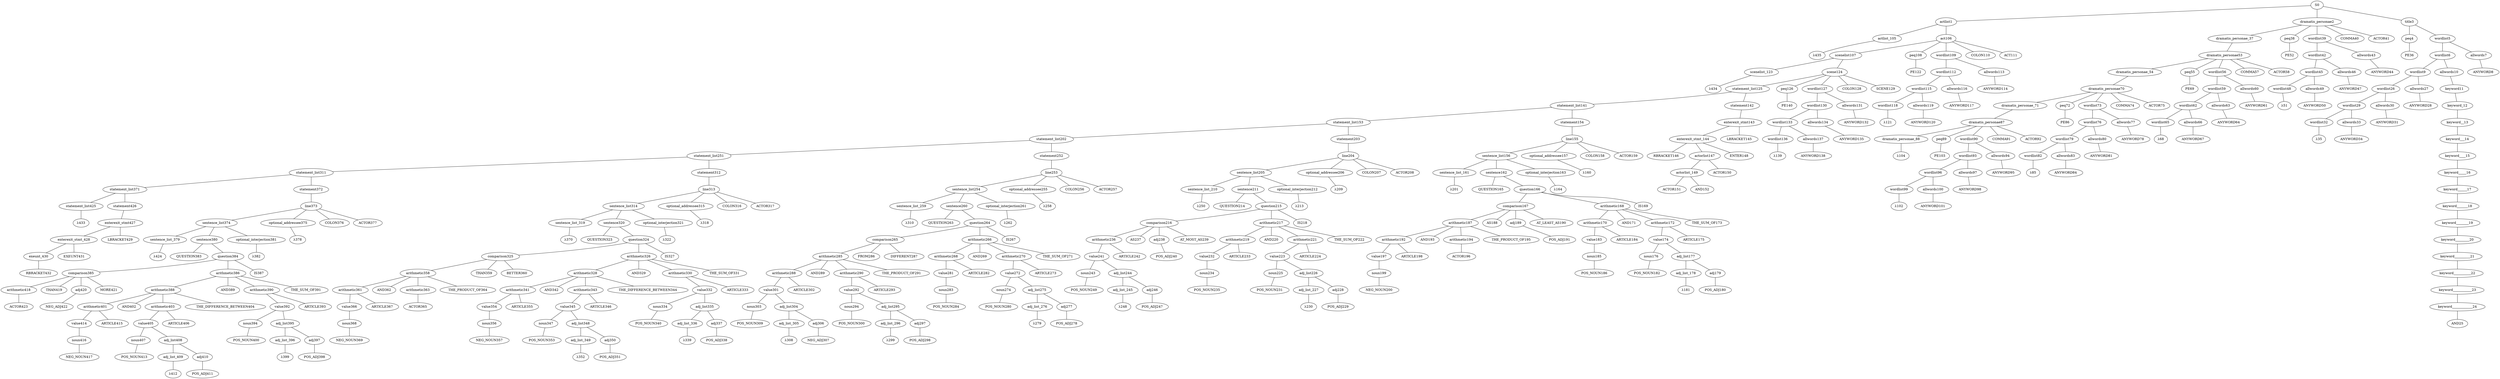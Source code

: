 strict graph {
	S0 -- actlist1
	S0 -- dramatis_personae2
	S0 -- title3

	title3 -- peq4
	title3 -- wordlist5

	wordlist5 -- wordlist6
	wordlist5 -- allwords7

	allwords7 -- ANYWORD8


	wordlist6 -- wordlist9
	wordlist6 -- allwords10

	allwords10 -- keyword11

	keyword11 -- keyword_12

	keyword_12 -- keyword__13

	keyword__13 -- keyword___14

	keyword___14 -- keyword____15

	keyword____15 -- keyword_____16

	keyword_____16 -- keyword______17

	keyword______17 -- keyword_______18

	keyword_______18 -- keyword________19

	keyword________19 -- keyword_________20

	keyword_________20 -- keyword__________21

	keyword__________21 -- keyword___________22

	keyword___________22 -- keyword____________23

	keyword____________23 -- keyword_____________24

	keyword_____________24 -- AND25


	wordlist9 -- wordlist26
	wordlist9 -- allwords27

	allwords27 -- ANYWORD28


	wordlist26 -- wordlist29
	wordlist26 -- allwords30

	allwords30 -- ANYWORD31


	wordlist29 -- wordlist32
	wordlist29 -- allwords33

	allwords33 -- ANYWORD34


	wordlist32 -- λ35

	peq4 -- PE36


	dramatis_personae2 -- dramatis_personae_37
	dramatis_personae2 -- peq38
	dramatis_personae2 -- wordlist39
	dramatis_personae2 -- COMMA40
	dramatis_personae2 -- ACTOR41



	wordlist39 -- wordlist42
	wordlist39 -- allwords43

	allwords43 -- ANYWORD44


	wordlist42 -- wordlist45
	wordlist42 -- allwords46

	allwords46 -- ANYWORD47


	wordlist45 -- wordlist48
	wordlist45 -- allwords49

	allwords49 -- ANYWORD50


	wordlist48 -- λ51

	peq38 -- PE52


	dramatis_personae_37 -- dramatis_personae53

	dramatis_personae53 -- dramatis_personae_54
	dramatis_personae53 -- peq55
	dramatis_personae53 -- wordlist56
	dramatis_personae53 -- COMMA57
	dramatis_personae53 -- ACTOR58



	wordlist56 -- wordlist59
	wordlist56 -- allwords60

	allwords60 -- ANYWORD61


	wordlist59 -- wordlist62
	wordlist59 -- allwords63

	allwords63 -- ANYWORD64


	wordlist62 -- wordlist65
	wordlist62 -- allwords66

	allwords66 -- ANYWORD67


	wordlist65 -- λ68

	peq55 -- PE69


	dramatis_personae_54 -- dramatis_personae70

	dramatis_personae70 -- dramatis_personae_71
	dramatis_personae70 -- peq72
	dramatis_personae70 -- wordlist73
	dramatis_personae70 -- COMMA74
	dramatis_personae70 -- ACTOR75



	wordlist73 -- wordlist76
	wordlist73 -- allwords77

	allwords77 -- ANYWORD78


	wordlist76 -- wordlist79
	wordlist76 -- allwords80

	allwords80 -- ANYWORD81


	wordlist79 -- wordlist82
	wordlist79 -- allwords83

	allwords83 -- ANYWORD84


	wordlist82 -- λ85

	peq72 -- PE86


	dramatis_personae_71 -- dramatis_personae87

	dramatis_personae87 -- dramatis_personae_88
	dramatis_personae87 -- peq89
	dramatis_personae87 -- wordlist90
	dramatis_personae87 -- COMMA91
	dramatis_personae87 -- ACTOR92



	wordlist90 -- wordlist93
	wordlist90 -- allwords94

	allwords94 -- ANYWORD95


	wordlist93 -- wordlist96
	wordlist93 -- allwords97

	allwords97 -- ANYWORD98


	wordlist96 -- wordlist99
	wordlist96 -- allwords100

	allwords100 -- ANYWORD101


	wordlist99 -- λ102

	peq89 -- PE103


	dramatis_personae_88 -- λ104

	actlist1 -- actlist_105
	actlist1 -- act106

	act106 -- scenelist107
	act106 -- peq108
	act106 -- wordlist109
	act106 -- COLON110
	act106 -- ACT111



	wordlist109 -- wordlist112
	wordlist109 -- allwords113

	allwords113 -- ANYWORD114


	wordlist112 -- wordlist115
	wordlist112 -- allwords116

	allwords116 -- ANYWORD117


	wordlist115 -- wordlist118
	wordlist115 -- allwords119

	allwords119 -- ANYWORD120


	wordlist118 -- λ121

	peq108 -- PE122


	scenelist107 -- scenelist_123
	scenelist107 -- scene124

	scene124 -- statement_list125
	scene124 -- peq126
	scene124 -- wordlist127
	scene124 -- COLON128
	scene124 -- SCENE129



	wordlist127 -- wordlist130
	wordlist127 -- allwords131

	allwords131 -- ANYWORD132


	wordlist130 -- wordlist133
	wordlist130 -- allwords134

	allwords134 -- ANYWORD135


	wordlist133 -- wordlist136
	wordlist133 -- allwords137

	allwords137 -- ANYWORD138


	wordlist136 -- λ139

	peq126 -- PE140


	statement_list125 -- statement_list141
	statement_list125 -- statement142

	statement142 -- enterexit_stmt143

	enterexit_stmt143 -- enterexit_stmt_144
	enterexit_stmt143 -- LBRACKET145


	enterexit_stmt_144 -- RBRACKET146
	enterexit_stmt_144 -- actorlist147
	enterexit_stmt_144 -- ENTER148


	actorlist147 -- actorlist_149
	actorlist147 -- ACTOR150


	actorlist_149 -- ACTOR151
	actorlist_149 -- AND152




	statement_list141 -- statement_list153
	statement_list141 -- statement154

	statement154 -- line155

	line155 -- sentence_list156
	line155 -- optional_addressee157
	line155 -- COLON158
	line155 -- ACTOR159



	optional_addressee157 -- λ160

	sentence_list156 -- sentence_list_161
	sentence_list156 -- sentence162
	sentence_list156 -- optional_interjection163

	optional_interjection163 -- λ164

	sentence162 -- QUESTION165
	sentence162 -- question166

	question166 -- comparison167
	question166 -- arithmetic168
	question166 -- IS169


	arithmetic168 -- arithmetic170
	arithmetic168 -- AND171
	arithmetic168 -- arithmetic172
	arithmetic168 -- THE_SUM_OF173


	arithmetic172 -- value174
	arithmetic172 -- ARTICLE175


	value174 -- noun176
	value174 -- adj_list177

	adj_list177 -- adj_list_178
	adj_list177 -- adj179

	adj179 -- POS_ADJ180


	adj_list_178 -- λ181

	noun176 -- POS_NOUN182



	arithmetic170 -- value183
	arithmetic170 -- ARTICLE184


	value183 -- noun185

	noun185 -- POS_NOUN186


	comparison167 -- arithmetic187
	comparison167 -- AS188
	comparison167 -- adj189
	comparison167 -- AT_LEAST_AS190


	adj189 -- POS_ADJ191



	arithmetic187 -- arithmetic192
	arithmetic187 -- AND193
	arithmetic187 -- arithmetic194
	arithmetic187 -- THE_PRODUCT_OF195


	arithmetic194 -- ACTOR196



	arithmetic192 -- value197
	arithmetic192 -- ARTICLE198


	value197 -- noun199

	noun199 -- NEG_NOUN200



	sentence_list_161 -- λ201

	statement_list153 -- statement_list202
	statement_list153 -- statement203

	statement203 -- line204

	line204 -- sentence_list205
	line204 -- optional_addressee206
	line204 -- COLON207
	line204 -- ACTOR208



	optional_addressee206 -- λ209

	sentence_list205 -- sentence_list_210
	sentence_list205 -- sentence211
	sentence_list205 -- optional_interjection212

	optional_interjection212 -- λ213

	sentence211 -- QUESTION214
	sentence211 -- question215

	question215 -- comparison216
	question215 -- arithmetic217
	question215 -- IS218


	arithmetic217 -- arithmetic219
	arithmetic217 -- AND220
	arithmetic217 -- arithmetic221
	arithmetic217 -- THE_SUM_OF222


	arithmetic221 -- value223
	arithmetic221 -- ARTICLE224


	value223 -- noun225
	value223 -- adj_list226

	adj_list226 -- adj_list_227
	adj_list226 -- adj228

	adj228 -- POS_ADJ229


	adj_list_227 -- λ230

	noun225 -- POS_NOUN231



	arithmetic219 -- value232
	arithmetic219 -- ARTICLE233


	value232 -- noun234

	noun234 -- POS_NOUN235


	comparison216 -- arithmetic236
	comparison216 -- AS237
	comparison216 -- adj238
	comparison216 -- AT_MOST_AS239


	adj238 -- POS_ADJ240



	arithmetic236 -- value241
	arithmetic236 -- ARTICLE242


	value241 -- noun243
	value241 -- adj_list244

	adj_list244 -- adj_list_245
	adj_list244 -- adj246

	adj246 -- POS_ADJ247


	adj_list_245 -- λ248

	noun243 -- POS_NOUN249



	sentence_list_210 -- λ250

	statement_list202 -- statement_list251
	statement_list202 -- statement252

	statement252 -- line253

	line253 -- sentence_list254
	line253 -- optional_addressee255
	line253 -- COLON256
	line253 -- ACTOR257



	optional_addressee255 -- λ258

	sentence_list254 -- sentence_list_259
	sentence_list254 -- sentence260
	sentence_list254 -- optional_interjection261

	optional_interjection261 -- λ262

	sentence260 -- QUESTION263
	sentence260 -- question264

	question264 -- comparison265
	question264 -- arithmetic266
	question264 -- IS267


	arithmetic266 -- arithmetic268
	arithmetic266 -- AND269
	arithmetic266 -- arithmetic270
	arithmetic266 -- THE_SUM_OF271


	arithmetic270 -- value272
	arithmetic270 -- ARTICLE273


	value272 -- noun274
	value272 -- adj_list275

	adj_list275 -- adj_list_276
	adj_list275 -- adj277

	adj277 -- POS_ADJ278


	adj_list_276 -- λ279

	noun274 -- POS_NOUN280



	arithmetic268 -- value281
	arithmetic268 -- ARTICLE282


	value281 -- noun283

	noun283 -- POS_NOUN284


	comparison265 -- arithmetic285
	comparison265 -- FROM286
	comparison265 -- DIFFERENT287



	arithmetic285 -- arithmetic288
	arithmetic285 -- AND289
	arithmetic285 -- arithmetic290
	arithmetic285 -- THE_PRODUCT_OF291


	arithmetic290 -- value292
	arithmetic290 -- ARTICLE293


	value292 -- noun294
	value292 -- adj_list295

	adj_list295 -- adj_list_296
	adj_list295 -- adj297

	adj297 -- POS_ADJ298


	adj_list_296 -- λ299

	noun294 -- POS_NOUN300



	arithmetic288 -- value301
	arithmetic288 -- ARTICLE302


	value301 -- noun303
	value301 -- adj_list304

	adj_list304 -- adj_list_305
	adj_list304 -- adj306

	adj306 -- NEG_ADJ307


	adj_list_305 -- λ308

	noun303 -- POS_NOUN309



	sentence_list_259 -- λ310

	statement_list251 -- statement_list311
	statement_list251 -- statement312

	statement312 -- line313

	line313 -- sentence_list314
	line313 -- optional_addressee315
	line313 -- COLON316
	line313 -- ACTOR317



	optional_addressee315 -- λ318

	sentence_list314 -- sentence_list_319
	sentence_list314 -- sentence320
	sentence_list314 -- optional_interjection321

	optional_interjection321 -- λ322

	sentence320 -- QUESTION323
	sentence320 -- question324

	question324 -- comparison325
	question324 -- arithmetic326
	question324 -- IS327


	arithmetic326 -- arithmetic328
	arithmetic326 -- AND329
	arithmetic326 -- arithmetic330
	arithmetic326 -- THE_SUM_OF331


	arithmetic330 -- value332
	arithmetic330 -- ARTICLE333


	value332 -- noun334
	value332 -- adj_list335

	adj_list335 -- adj_list_336
	adj_list335 -- adj337

	adj337 -- POS_ADJ338


	adj_list_336 -- λ339

	noun334 -- POS_NOUN340



	arithmetic328 -- arithmetic341
	arithmetic328 -- AND342
	arithmetic328 -- arithmetic343
	arithmetic328 -- THE_DIFFERENCE_BETWEEN344


	arithmetic343 -- value345
	arithmetic343 -- ARTICLE346


	value345 -- noun347
	value345 -- adj_list348

	adj_list348 -- adj_list_349
	adj_list348 -- adj350

	adj350 -- POS_ADJ351


	adj_list_349 -- λ352

	noun347 -- POS_NOUN353



	arithmetic341 -- value354
	arithmetic341 -- ARTICLE355


	value354 -- noun356

	noun356 -- NEG_NOUN357


	comparison325 -- arithmetic358
	comparison325 -- THAN359
	comparison325 -- BETTER360



	arithmetic358 -- arithmetic361
	arithmetic358 -- AND362
	arithmetic358 -- arithmetic363
	arithmetic358 -- THE_PRODUCT_OF364


	arithmetic363 -- ACTOR365



	arithmetic361 -- value366
	arithmetic361 -- ARTICLE367


	value366 -- noun368

	noun368 -- NEG_NOUN369



	sentence_list_319 -- λ370

	statement_list311 -- statement_list371
	statement_list311 -- statement372

	statement372 -- line373

	line373 -- sentence_list374
	line373 -- optional_addressee375
	line373 -- COLON376
	line373 -- ACTOR377



	optional_addressee375 -- λ378

	sentence_list374 -- sentence_list_379
	sentence_list374 -- sentence380
	sentence_list374 -- optional_interjection381

	optional_interjection381 -- λ382

	sentence380 -- QUESTION383
	sentence380 -- question384

	question384 -- comparison385
	question384 -- arithmetic386
	question384 -- IS387


	arithmetic386 -- arithmetic388
	arithmetic386 -- AND389
	arithmetic386 -- arithmetic390
	arithmetic386 -- THE_SUM_OF391


	arithmetic390 -- value392
	arithmetic390 -- ARTICLE393


	value392 -- noun394
	value392 -- adj_list395

	adj_list395 -- adj_list_396
	adj_list395 -- adj397

	adj397 -- POS_ADJ398


	adj_list_396 -- λ399

	noun394 -- POS_NOUN400



	arithmetic388 -- arithmetic401
	arithmetic388 -- AND402
	arithmetic388 -- arithmetic403
	arithmetic388 -- THE_DIFFERENCE_BETWEEN404


	arithmetic403 -- value405
	arithmetic403 -- ARTICLE406


	value405 -- noun407
	value405 -- adj_list408

	adj_list408 -- adj_list_409
	adj_list408 -- adj410

	adj410 -- POS_ADJ411


	adj_list_409 -- λ412

	noun407 -- POS_NOUN413



	arithmetic401 -- value414
	arithmetic401 -- ARTICLE415


	value414 -- noun416

	noun416 -- NEG_NOUN417


	comparison385 -- arithmetic418
	comparison385 -- THAN419
	comparison385 -- adj420
	comparison385 -- MORE421


	adj420 -- NEG_ADJ422



	arithmetic418 -- ACTOR423



	sentence_list_379 -- λ424

	statement_list371 -- statement_list425
	statement_list371 -- statement426

	statement426 -- enterexit_stmt427

	enterexit_stmt427 -- enterexit_stmt_428
	enterexit_stmt427 -- LBRACKET429


	enterexit_stmt_428 -- exeunt_430
	enterexit_stmt_428 -- EXEUNT431


	exeunt_430 -- RBRACKET432


	statement_list425 -- λ433

	scenelist_123 -- λ434

	actlist_105 -- λ435


}